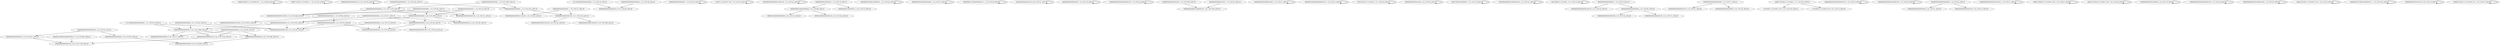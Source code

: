digraph G {
    "000001000011110100000101_1-25_COV:84_LEN:24" -> "000001000011110100000101_1-25_COV:84_LEN:24";
    "000011010011110100011_1-22_COV:22_LEN:21" -> "000011010011110100011_1-22_COV:22_LEN:21";
    "00000000000000000100_5-25_COV:26_LEN:20" -> "00000000000000000100_5-25_COV:26_LEN:20";
    "0000000000000000010_5-24_COV:41_LEN:19" -> "000000000000000100_8-25_COV:1334_LEN:18";
    "000000000000000000_4-22_COV:49_LEN:18" -> "00000000000000000100_5-25_COV:38_LEN:20";
    "000000000000000000_4-22_COV:49_LEN:18" -> "00000000000000000000_5-25_COV:20_LEN:20";
    "011100000000000000000_1-22_COV:24_LEN:21" -> "00000000000000000100_5-25_COV:40_LEN:20";
    "000000000000000000_1-19_COV:19_LEN:18" -> "000000000000000000_1-19_COV:19_LEN:18";
    "010011110100011100_7-25_COV:19_LEN:18" -> "010011110100011100_7-25_COV:19_LEN:18";
    "000000000000000000_1-19_COV:68_LEN:18" -> "00000000000000000000_2-22_COV:53_LEN:20";
    "000000000000000000_1-19_COV:68_LEN:18" -> "00000000000000000100100_2-25_COV:21_LEN:23";
    "000000000000000001000100_1-25_COV:22_LEN:24" -> "000000000000000001000100_1-25_COV:22_LEN:24";
    "000000000000000000_4-21_COV:1035_LEN:18" -> "00000000000000000100_5-25_COV:50_LEN:20";
    "000000000000000000_4-21_COV:1035_LEN:18" -> "000000000000000000_5-22_COV:1448_LEN:18";
    "100000000000000000_1-18_COV:222_LEN:18" -> "000000000000000001_2-19_COV:424_LEN:18";
    "100000000000000000_1-18_COV:222_LEN:18" -> "000000000000000000_2-19_COV:1278_LEN:18";
    "000000000100000000000_2-22_COV:68_LEN:21" -> "00000100000000000000_6-25_COV:23_LEN:20";
    "000000000100000000000_2-22_COV:68_LEN:21" -> "00000100000000000100_6-25_COV:46_LEN:20";
    "0000000010000100000001_1-23_COV:20_LEN:22" -> "0000000010000100000001_1-23_COV:20_LEN:22";
    "011100000000000000000_1-21_COV:418_LEN:21" -> "00000000000000000100_5-25_COV:50_LEN:20";
    "011100000000000000000_1-21_COV:418_LEN:21" -> "000000000000000000_5-22_COV:1448_LEN:18";
    "0000000001000000000000_1-22_COV:33_LEN:22" -> "0000000001000000000000_1-22_COV:33_LEN:22";
    "0000000000000000000_5-24_COV:20_LEN:19" -> "000000000000000000_8-25_COV:406_LEN:18";
    "100000000000000000_4-22_COV:19_LEN:18" -> "00000000000000000100_5-25_COV:50_LEN:20";
    "100000000000000000_4-22_COV:19_LEN:18" -> "00000000000000000000_5-25_COV:20_LEN:20";
    "000000001100000000000111_1-25_COV:38_LEN:24" -> "000000001100000000000111_1-25_COV:38_LEN:24";
    "001000000000000100_8-25_COV:21_LEN:18" -> "001000000000000100_8-25_COV:21_LEN:18";
    "00000000000000000000_2-22_COV:53_LEN:20" -> "00000000000000000100_5-25_COV:50_LEN:20";
    "00000000000000000000_2-22_COV:53_LEN:20" -> "00000000000000000000_5-25_COV:20_LEN:20";
    "000000000000000001_1-19_COV:27_LEN:18" -> "0000000000000000100_3-21_COV:418_LEN:19";
    "000000000000000001_1-19_COV:27_LEN:18" -> "00000000000000001100100_3-25_COV:25_LEN:23";
    "000000000000000000_7-25_COV:19_LEN:18" -> "000000000000000000_7-25_COV:19_LEN:18";
    "000000000000000000000100_1-25_COV:42_LEN:24" -> "000000000000000000000100_1-25_COV:42_LEN:24";
    "0000000000000001000_1-19_COV:365_LEN:19" -> "00000000000001000000100_3-25_COV:358_LEN:23";
    "0000000000000000010_6-24_COV:1078_LEN:19" -> "000000000000000100_8-25_COV:1334_LEN:18";
    "000000000000000001000_1-22_COV:21_LEN:21" -> "000000000000000001000_1-22_COV:21_LEN:21";
    "000000100000000000000100_1-25_COV:21_LEN:24" -> "000000100000000000000100_1-25_COV:21_LEN:24";
    "000000000000001000_1-19_COV:25_LEN:18" -> "00000000000001000000100_3-25_COV:358_LEN:23";
    "000000000000000000000_1-22_COV:28_LEN:21" -> "00000000000000000100_5-25_COV:40_LEN:20";
    "0011010011111010001_3-21_COV:20_LEN:19" -> "0011010011111010001_3-21_COV:20_LEN:19";
    "000000000000000001_2-19_COV:424_LEN:18" -> "0000000000000000100_3-21_COV:418_LEN:19";
    "000000000000000001_2-19_COV:424_LEN:18" -> "00000000000000001100100_3-25_COV:25_LEN:23";
    "000000000000001000_4-22_COV:19_LEN:18" -> "000000000000001000_4-22_COV:19_LEN:18";
    "100000000000000000_1-19_COV:19_LEN:18" -> "000000000000000000_3-20_COV:1080_LEN:18";
    "100000000000000000_1-19_COV:19_LEN:18" -> "0000000000000000000100_3-25_COV:41_LEN:22";
    "100000000000000000_1-19_COV:19_LEN:18" -> "00000000000000000100100_3-25_COV:228_LEN:23";
    "000000000000000000_1-19_COV:58_LEN:18" -> "000000000000000000_3-20_COV:1080_LEN:18";
    "000000000000000000_1-19_COV:58_LEN:18" -> "0000000000000000000100_3-25_COV:41_LEN:22";
    "000000000000000000_1-19_COV:58_LEN:18" -> "00000000000000000100100_3-25_COV:228_LEN:23";
    "000000000000000000_5-22_COV:1448_LEN:18" -> "0000000000000000010_6-24_COV:1078_LEN:19";
    "000000000000000000_5-22_COV:1448_LEN:18" -> "0000000000000000000_6-25_COV:27_LEN:19";
    "000000000000000000_5-22_COV:1448_LEN:18" -> "0000000000000000000_6-24_COV:388_LEN:19";
    "000110000100000001_5-23_COV:19_LEN:18" -> "000110000100000001_5-23_COV:19_LEN:18";
    "0000000000000000000_6-24_COV:388_LEN:19" -> "000000000000000000_8-25_COV:406_LEN:18";
    "000000000000001000000100_1-25_COV:21_LEN:24" -> "000000000000001000000100_1-25_COV:21_LEN:24";
    "001100001111010001_3-21_COV:19_LEN:18" -> "001100001111010001_3-21_COV:19_LEN:18";
    "000000000000000000_3-20_COV:1080_LEN:18" -> "000000000000000000_4-22_COV:49_LEN:18";
    "000000000000000000_3-20_COV:1080_LEN:18" -> "000000000000000000_4-21_COV:1035_LEN:18";
    "000000000000000000_3-20_COV:1080_LEN:18" -> "0000000000000000010_4-22_COV:20_LEN:19";
    "000000000000000000_1-19_COV:76_LEN:18" -> "00000000000000000100100_2-25_COV:25_LEN:23";
    "000000000000000000_1-19_COV:76_LEN:18" -> "00000000000000000000_2-22_COV:65_LEN:20";
    "000000000000000000000_1-22_COV:71_LEN:21" -> "00000000000000000100_5-25_COV:61_LEN:20";
    "000000000000000000000_1-22_COV:71_LEN:21" -> "00000000000000000000_5-25_COV:25_LEN:20";
    "0000000000000000000_1-20_COV:27_LEN:19" -> "000000000000000000_4-22_COV:49_LEN:18";
    "0000000000000000000_1-20_COV:27_LEN:19" -> "000000000000000000_4-21_COV:1035_LEN:18";
    "0000000000000000000_1-20_COV:27_LEN:19" -> "0000000000000000010_4-22_COV:20_LEN:19";
    "0000000000000000100_3-21_COV:418_LEN:19" -> "000000000000001000100_5-25_COV:389_LEN:21";
    "0000000000000000100_3-21_COV:418_LEN:19" -> "00000000000000100100_5-25_COV:22_LEN:20";
    "00000000000000000000_2-22_COV:26_LEN:20" -> "0000000000000000010_6-24_COV:1078_LEN:19";
    "00000000000000000000_2-22_COV:26_LEN:20" -> "0000000000000000000_6-25_COV:27_LEN:19";
    "00000000000000000000_2-22_COV:26_LEN:20" -> "0000000000000000000_6-24_COV:388_LEN:19";
    "000000000000000000_1-18_COV:1390_LEN:18" -> "000000000000000001_2-19_COV:424_LEN:18";
    "000000000000000000_1-18_COV:1390_LEN:18" -> "000000000000000000_2-19_COV:1278_LEN:18";
    "000011010001111010001_1-21_COV:354_LEN:21" -> "110100011110100011100_5-25_COV:303_LEN:21";
    "000011010001111010001_1-21_COV:354_LEN:21" -> "11010001111010001100_5-25_COV:74_LEN:20";
    "000000000000000000000100_1-25_COV:32_LEN:24" -> "000000000000000000000100_1-25_COV:32_LEN:24";
    "000000000000000000_2-19_COV:1278_LEN:18" -> "000000000000000000_3-20_COV:1080_LEN:18";
    "000000000000000000_2-19_COV:1278_LEN:18" -> "0000000000000000000100_3-25_COV:41_LEN:22";
    "000000000000000000_2-19_COV:1278_LEN:18" -> "00000000000000000100100_3-25_COV:228_LEN:23";
    "000000000000001000000100_1-25_COV:30_LEN:24" -> "000000000000001000000100_1-25_COV:30_LEN:24";
    "000000000000000000000_1-22_COV:62_LEN:21" -> "00000000000000000000_5-25_COV:21_LEN:20";
    "000000000000000000000_1-22_COV:62_LEN:21" -> "00000000000000000100_5-25_COV:51_LEN:20";
    "100000000000000000_3-21_COV:22_LEN:18" -> "00000000000000000100_5-25_COV:50_LEN:20";
    "100000000000000000_3-21_COV:22_LEN:18" -> "000000000000000000_5-22_COV:1448_LEN:18";
    "000000000000000001000100_1-25_COV:21_LEN:24" -> "000000000000000001000100_1-25_COV:21_LEN:24";
    "0000110000011110100011100_1-25_COV:27_LEN:25" -> "0000110000011110100011100_1-25_COV:27_LEN:25";
    "000011010001110100011100_1-25_COV:42_LEN:24" -> "000011010001110100011100_1-25_COV:42_LEN:24";
    "00000000000001000000_2-22_COV:19_LEN:20" -> "00000000000001000000_2-22_COV:19_LEN:20";
    "000000000000000000000100_1-25_COV:43_LEN:24" -> "000000000000000000000100_1-25_COV:43_LEN:24";
    "000000000000001000000100_1-25_COV:25_LEN:24" -> "000000000000001000000100_1-25_COV:25_LEN:24";
    "000000000000000000000_1-22_COV:52_LEN:21" -> "0000000000000000010_5-24_COV:41_LEN:19";
    "000000000000000000000_1-22_COV:52_LEN:21" -> "0000000000000000000_5-24_COV:20_LEN:19";
    "00000000000000000000_2-22_COV:65_LEN:20" -> "00000000000000000000_5-25_COV:34_LEN:20";
    "00000000000000000000_2-22_COV:65_LEN:20" -> "00000000000000000100_5-25_COV:47_LEN:20";
    "000011010011110100011100_1-25_COV:22_LEN:24" -> "000011010011110100011100_1-25_COV:22_LEN:24";
    "000000000010000000_1-18_COV:79_LEN:18" -> "0000000001000000010_2-20_COV:19_LEN:19";
    "000000000010000000_1-18_COV:79_LEN:18" -> "000000000100000000000_2-22_COV:68_LEN:21";
    "000000100000000000000010_1-24_COV:264_LEN:24" -> "000000000000000100_8-25_COV:1334_LEN:18";
    "0000000011000010000000111_1-25_COV:183_LEN:25" -> "0000000011000010000000111_1-25_COV:183_LEN:25";
    "0000000000001000100_6-25_COV:19_LEN:19" -> "0000000000001000100_6-25_COV:19_LEN:19";
    "0000010100111110110001101_1-25_COV:67_LEN:25" -> "0000010100111110110001101_1-25_COV:67_LEN:25";
}
